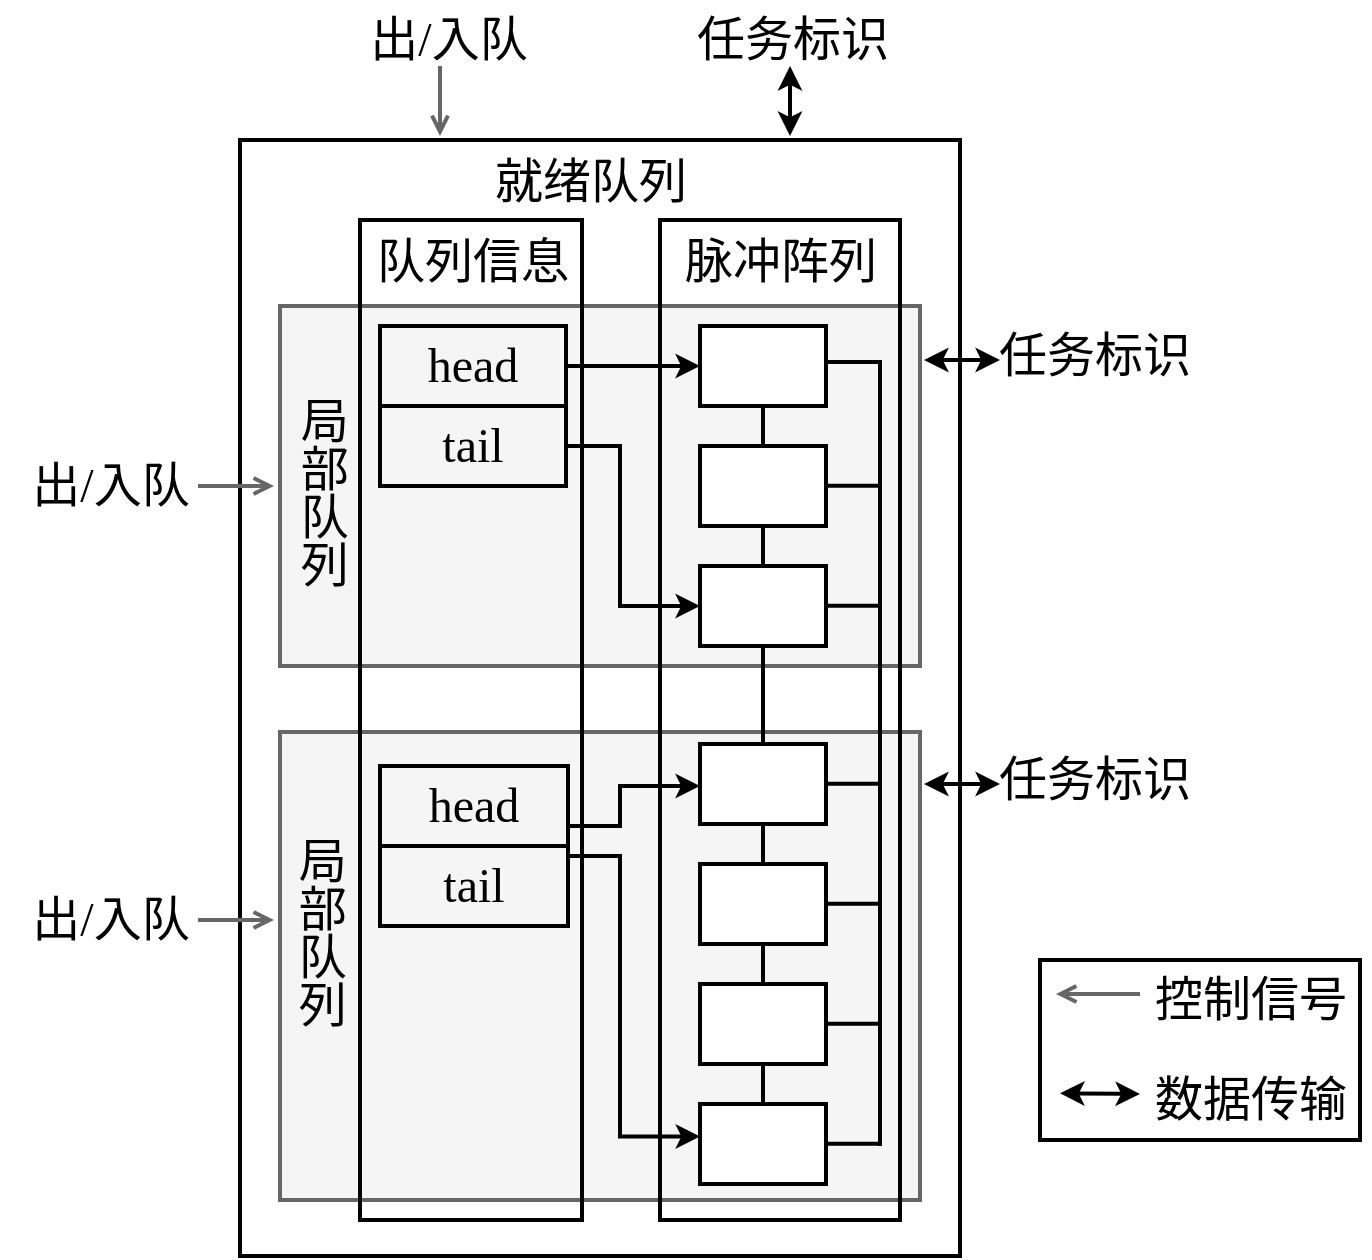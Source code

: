 <mxfile version="26.1.0">
  <diagram id="5MG8s60npa6kVr9Qz0Dt" name="第 1 页">
    <mxGraphModel dx="1593" dy="872" grid="1" gridSize="10" guides="1" tooltips="1" connect="1" arrows="1" fold="1" page="1" pageScale="1" pageWidth="827" pageHeight="1169" math="0" shadow="0">
      <root>
        <mxCell id="0" />
        <mxCell id="1" parent="0" />
        <mxCell id="2" value="" style="rounded=0;whiteSpace=wrap;html=1;strokeWidth=2;fillColor=none;" parent="1" vertex="1">
          <mxGeometry x="370" y="210" width="360" height="558" as="geometry" />
        </mxCell>
        <mxCell id="uk8u4W1BJ65KbCc3rXQ_-76" value="" style="rounded=0;whiteSpace=wrap;html=1;strokeWidth=2;fillColor=#f5f5f5;strokeColor=#666666;fontColor=#333333;" vertex="1" parent="1">
          <mxGeometry x="390" y="293" width="320" height="180" as="geometry" />
        </mxCell>
        <mxCell id="uk8u4W1BJ65KbCc3rXQ_-29" value="" style="rounded=0;whiteSpace=wrap;html=1;strokeWidth=2;fillColor=none;strokeColor=#000000;" vertex="1" parent="1">
          <mxGeometry x="440" y="303" width="93" height="80" as="geometry" />
        </mxCell>
        <mxCell id="uk8u4W1BJ65KbCc3rXQ_-77" value="" style="rounded=0;whiteSpace=wrap;html=1;strokeWidth=2;fillColor=#f5f5f5;strokeColor=#666666;fontColor=#333333;" vertex="1" parent="1">
          <mxGeometry x="390" y="506" width="320" height="234" as="geometry" />
        </mxCell>
        <mxCell id="uk8u4W1BJ65KbCc3rXQ_-81" value="" style="rounded=0;whiteSpace=wrap;html=1;strokeWidth=2;fillColor=none;" vertex="1" parent="1">
          <mxGeometry x="430" y="250" width="111" height="500" as="geometry" />
        </mxCell>
        <mxCell id="uk8u4W1BJ65KbCc3rXQ_-35" value="" style="group" vertex="1" connectable="0" parent="1">
          <mxGeometry x="440" y="523" width="94" height="80" as="geometry" />
        </mxCell>
        <mxCell id="uk8u4W1BJ65KbCc3rXQ_-36" value="&lt;font style=&quot;font-size: 24px;&quot; face=&quot;Times New Roman&quot;&gt;head&lt;/font&gt;" style="rounded=0;whiteSpace=wrap;html=1;strokeWidth=2;fillColor=none;strokeColor=#666666;dashed=1;container=0;" vertex="1" parent="uk8u4W1BJ65KbCc3rXQ_-35">
          <mxGeometry width="94" height="40" as="geometry" />
        </mxCell>
        <mxCell id="uk8u4W1BJ65KbCc3rXQ_-38" value="" style="rounded=0;whiteSpace=wrap;html=1;strokeWidth=2;fillColor=none;strokeColor=#000000;" vertex="1" parent="uk8u4W1BJ65KbCc3rXQ_-35">
          <mxGeometry width="94" height="80" as="geometry" />
        </mxCell>
        <mxCell id="uk8u4W1BJ65KbCc3rXQ_-37" value="&lt;font style=&quot;font-size: 24px;&quot; face=&quot;Times New Roman&quot;&gt;tail&lt;/font&gt;" style="rounded=0;whiteSpace=wrap;html=1;strokeWidth=2;fillColor=none;strokeColor=#000000;container=0;" vertex="1" parent="uk8u4W1BJ65KbCc3rXQ_-35">
          <mxGeometry y="40" width="94" height="40" as="geometry" />
        </mxCell>
        <mxCell id="uk8u4W1BJ65KbCc3rXQ_-40" value="" style="rounded=0;whiteSpace=wrap;html=1;strokeWidth=2;fillColor=none;" vertex="1" parent="1">
          <mxGeometry x="580" y="250" width="120" height="500" as="geometry" />
        </mxCell>
        <mxCell id="uk8u4W1BJ65KbCc3rXQ_-41" value="" style="rounded=0;whiteSpace=wrap;html=1;strokeWidth=2;" vertex="1" parent="1">
          <mxGeometry x="600" y="303" width="63" height="40" as="geometry" />
        </mxCell>
        <mxCell id="uk8u4W1BJ65KbCc3rXQ_-42" value="" style="rounded=0;whiteSpace=wrap;html=1;strokeWidth=2;" vertex="1" parent="1">
          <mxGeometry x="600" y="363" width="63" height="40" as="geometry" />
        </mxCell>
        <mxCell id="uk8u4W1BJ65KbCc3rXQ_-43" value="" style="rounded=0;whiteSpace=wrap;html=1;strokeWidth=2;" vertex="1" parent="1">
          <mxGeometry x="600" y="423" width="63" height="40" as="geometry" />
        </mxCell>
        <mxCell id="uk8u4W1BJ65KbCc3rXQ_-44" value="&lt;font style=&quot;font-size: 24px;&quot; face=&quot;宋体&quot;&gt;脉冲阵列&lt;/font&gt;" style="text;html=1;align=center;verticalAlign=middle;resizable=0;points=[];autosize=1;strokeColor=none;fillColor=none;" vertex="1" parent="1">
          <mxGeometry x="580" y="251" width="120" height="40" as="geometry" />
        </mxCell>
        <mxCell id="uk8u4W1BJ65KbCc3rXQ_-45" value="" style="rounded=0;whiteSpace=wrap;html=1;strokeWidth=2;" vertex="1" parent="1">
          <mxGeometry x="600" y="512" width="63" height="40" as="geometry" />
        </mxCell>
        <mxCell id="uk8u4W1BJ65KbCc3rXQ_-46" value="" style="rounded=0;whiteSpace=wrap;html=1;strokeWidth=2;" vertex="1" parent="1">
          <mxGeometry x="600" y="572" width="63" height="40" as="geometry" />
        </mxCell>
        <mxCell id="uk8u4W1BJ65KbCc3rXQ_-47" value="" style="rounded=0;whiteSpace=wrap;html=1;strokeWidth=2;" vertex="1" parent="1">
          <mxGeometry x="600" y="632" width="63" height="40" as="geometry" />
        </mxCell>
        <mxCell id="uk8u4W1BJ65KbCc3rXQ_-48" value="" style="rounded=0;whiteSpace=wrap;html=1;strokeWidth=2;" vertex="1" parent="1">
          <mxGeometry x="600" y="692" width="63" height="40" as="geometry" />
        </mxCell>
        <mxCell id="uk8u4W1BJ65KbCc3rXQ_-49" value="" style="endArrow=none;html=1;rounded=0;strokeWidth=2;" edge="1" parent="1">
          <mxGeometry width="50" height="50" relative="1" as="geometry">
            <mxPoint x="690" y="713" as="sourcePoint" />
            <mxPoint x="690" y="320" as="targetPoint" />
          </mxGeometry>
        </mxCell>
        <mxCell id="uk8u4W1BJ65KbCc3rXQ_-50" value="" style="endArrow=none;html=1;rounded=0;strokeWidth=2;entryX=0.5;entryY=1;entryDx=0;entryDy=0;exitX=0.5;exitY=0;exitDx=0;exitDy=0;" edge="1" parent="1" source="uk8u4W1BJ65KbCc3rXQ_-48" target="uk8u4W1BJ65KbCc3rXQ_-47">
          <mxGeometry width="50" height="50" relative="1" as="geometry">
            <mxPoint x="580" y="702" as="sourcePoint" />
            <mxPoint x="630" y="652" as="targetPoint" />
          </mxGeometry>
        </mxCell>
        <mxCell id="uk8u4W1BJ65KbCc3rXQ_-51" value="" style="endArrow=none;html=1;rounded=0;strokeWidth=2;entryX=0.5;entryY=1;entryDx=0;entryDy=0;exitX=0.5;exitY=0;exitDx=0;exitDy=0;" edge="1" parent="1" source="uk8u4W1BJ65KbCc3rXQ_-47" target="uk8u4W1BJ65KbCc3rXQ_-46">
          <mxGeometry width="50" height="50" relative="1" as="geometry">
            <mxPoint x="631.44" y="642" as="sourcePoint" />
            <mxPoint x="631.44" y="622" as="targetPoint" />
          </mxGeometry>
        </mxCell>
        <mxCell id="uk8u4W1BJ65KbCc3rXQ_-52" value="" style="endArrow=none;html=1;rounded=0;strokeWidth=2;entryX=0.5;entryY=1;entryDx=0;entryDy=0;exitX=0.5;exitY=0;exitDx=0;exitDy=0;" edge="1" parent="1" source="uk8u4W1BJ65KbCc3rXQ_-46" target="uk8u4W1BJ65KbCc3rXQ_-45">
          <mxGeometry width="50" height="50" relative="1" as="geometry">
            <mxPoint x="642" y="642" as="sourcePoint" />
            <mxPoint x="642" y="622" as="targetPoint" />
          </mxGeometry>
        </mxCell>
        <mxCell id="uk8u4W1BJ65KbCc3rXQ_-57" value="" style="endArrow=none;html=1;rounded=0;strokeWidth=2;entryX=0.5;entryY=1;entryDx=0;entryDy=0;exitX=0.5;exitY=0;exitDx=0;exitDy=0;" edge="1" parent="1" source="uk8u4W1BJ65KbCc3rXQ_-45" target="uk8u4W1BJ65KbCc3rXQ_-43">
          <mxGeometry width="50" height="50" relative="1" as="geometry">
            <mxPoint x="642" y="483" as="sourcePoint" />
            <mxPoint x="642" y="463" as="targetPoint" />
          </mxGeometry>
        </mxCell>
        <mxCell id="uk8u4W1BJ65KbCc3rXQ_-58" value="" style="endArrow=none;html=1;rounded=0;strokeWidth=2;entryX=0.5;entryY=1;entryDx=0;entryDy=0;exitX=0.5;exitY=0;exitDx=0;exitDy=0;" edge="1" parent="1" source="uk8u4W1BJ65KbCc3rXQ_-43" target="uk8u4W1BJ65KbCc3rXQ_-42">
          <mxGeometry width="50" height="50" relative="1" as="geometry">
            <mxPoint x="642" y="493" as="sourcePoint" />
            <mxPoint x="642" y="473" as="targetPoint" />
          </mxGeometry>
        </mxCell>
        <mxCell id="uk8u4W1BJ65KbCc3rXQ_-59" value="" style="endArrow=none;html=1;rounded=0;strokeWidth=2;entryX=0.5;entryY=1;entryDx=0;entryDy=0;exitX=0.5;exitY=0;exitDx=0;exitDy=0;" edge="1" parent="1" source="uk8u4W1BJ65KbCc3rXQ_-42" target="uk8u4W1BJ65KbCc3rXQ_-41">
          <mxGeometry width="50" height="50" relative="1" as="geometry">
            <mxPoint x="642" y="373" as="sourcePoint" />
            <mxPoint x="642" y="353" as="targetPoint" />
          </mxGeometry>
        </mxCell>
        <mxCell id="uk8u4W1BJ65KbCc3rXQ_-60" value="" style="endArrow=none;html=1;rounded=0;strokeWidth=2;exitX=1;exitY=0.5;exitDx=0;exitDy=0;" edge="1" parent="1">
          <mxGeometry width="50" height="50" relative="1" as="geometry">
            <mxPoint x="663" y="321" as="sourcePoint" />
            <mxPoint x="690" y="321" as="targetPoint" />
          </mxGeometry>
        </mxCell>
        <mxCell id="uk8u4W1BJ65KbCc3rXQ_-61" value="" style="endArrow=none;html=1;rounded=0;strokeWidth=2;exitX=1;exitY=0.5;exitDx=0;exitDy=0;" edge="1" parent="1">
          <mxGeometry width="50" height="50" relative="1" as="geometry">
            <mxPoint x="663" y="382.93" as="sourcePoint" />
            <mxPoint x="690" y="382.93" as="targetPoint" />
          </mxGeometry>
        </mxCell>
        <mxCell id="uk8u4W1BJ65KbCc3rXQ_-62" value="" style="endArrow=none;html=1;rounded=0;strokeWidth=2;exitX=1;exitY=0.5;exitDx=0;exitDy=0;" edge="1" parent="1">
          <mxGeometry width="50" height="50" relative="1" as="geometry">
            <mxPoint x="663" y="442.93" as="sourcePoint" />
            <mxPoint x="690" y="442.93" as="targetPoint" />
          </mxGeometry>
        </mxCell>
        <mxCell id="uk8u4W1BJ65KbCc3rXQ_-63" value="" style="endArrow=none;html=1;rounded=0;strokeWidth=2;exitX=1;exitY=0.5;exitDx=0;exitDy=0;" edge="1" parent="1">
          <mxGeometry width="50" height="50" relative="1" as="geometry">
            <mxPoint x="663" y="531.93" as="sourcePoint" />
            <mxPoint x="690" y="531.93" as="targetPoint" />
          </mxGeometry>
        </mxCell>
        <mxCell id="uk8u4W1BJ65KbCc3rXQ_-64" value="" style="endArrow=none;html=1;rounded=0;strokeWidth=2;exitX=1;exitY=0.5;exitDx=0;exitDy=0;" edge="1" parent="1">
          <mxGeometry width="50" height="50" relative="1" as="geometry">
            <mxPoint x="663" y="591.93" as="sourcePoint" />
            <mxPoint x="690" y="591.93" as="targetPoint" />
          </mxGeometry>
        </mxCell>
        <mxCell id="uk8u4W1BJ65KbCc3rXQ_-65" value="" style="endArrow=none;html=1;rounded=0;strokeWidth=2;exitX=1;exitY=0.5;exitDx=0;exitDy=0;" edge="1" parent="1">
          <mxGeometry width="50" height="50" relative="1" as="geometry">
            <mxPoint x="663" y="651.93" as="sourcePoint" />
            <mxPoint x="690" y="651.93" as="targetPoint" />
          </mxGeometry>
        </mxCell>
        <mxCell id="uk8u4W1BJ65KbCc3rXQ_-66" value="" style="endArrow=none;html=1;rounded=0;strokeWidth=2;exitX=1;exitY=0.5;exitDx=0;exitDy=0;" edge="1" parent="1">
          <mxGeometry width="50" height="50" relative="1" as="geometry">
            <mxPoint x="663" y="711.93" as="sourcePoint" />
            <mxPoint x="690" y="711.93" as="targetPoint" />
          </mxGeometry>
        </mxCell>
        <mxCell id="uk8u4W1BJ65KbCc3rXQ_-67" value="" style="endArrow=classic;html=1;rounded=0;strokeWidth=2;entryX=0;entryY=0.5;entryDx=0;entryDy=0;edgeStyle=orthogonalEdgeStyle;exitX=1;exitY=0.25;exitDx=0;exitDy=0;" edge="1" parent="1" source="uk8u4W1BJ65KbCc3rXQ_-29" target="uk8u4W1BJ65KbCc3rXQ_-41">
          <mxGeometry width="50" height="50" relative="1" as="geometry">
            <mxPoint x="390" y="323" as="sourcePoint" />
            <mxPoint x="440" y="263" as="targetPoint" />
            <Array as="points" />
          </mxGeometry>
        </mxCell>
        <mxCell id="uk8u4W1BJ65KbCc3rXQ_-69" value="" style="endArrow=classic;html=1;rounded=0;strokeWidth=2;entryX=0;entryY=0.5;entryDx=0;entryDy=0;edgeStyle=orthogonalEdgeStyle;exitX=1;exitY=0.75;exitDx=0;exitDy=0;" edge="1" parent="1" source="uk8u4W1BJ65KbCc3rXQ_-29" target="uk8u4W1BJ65KbCc3rXQ_-43">
          <mxGeometry width="50" height="50" relative="1" as="geometry">
            <mxPoint x="400" y="333" as="sourcePoint" />
            <mxPoint x="610" y="333" as="targetPoint" />
            <Array as="points">
              <mxPoint x="560" y="363" />
              <mxPoint x="560" y="443" />
            </Array>
          </mxGeometry>
        </mxCell>
        <mxCell id="uk8u4W1BJ65KbCc3rXQ_-70" value="" style="endArrow=classic;html=1;rounded=0;strokeWidth=2;edgeStyle=orthogonalEdgeStyle;exitX=1;exitY=0.25;exitDx=0;exitDy=0;" edge="1" parent="1">
          <mxGeometry width="50" height="50" relative="1" as="geometry">
            <mxPoint x="534" y="553" as="sourcePoint" />
            <mxPoint x="600" y="533" as="targetPoint" />
            <Array as="points">
              <mxPoint x="560" y="553" />
              <mxPoint x="560" y="533" />
              <mxPoint x="600" y="533" />
            </Array>
          </mxGeometry>
        </mxCell>
        <mxCell id="uk8u4W1BJ65KbCc3rXQ_-71" value="" style="endArrow=classic;html=1;rounded=0;strokeWidth=2;entryX=0.001;entryY=0.406;entryDx=0;entryDy=0;edgeStyle=orthogonalEdgeStyle;entryPerimeter=0;" edge="1" parent="1" target="uk8u4W1BJ65KbCc3rXQ_-48">
          <mxGeometry width="50" height="50" relative="1" as="geometry">
            <mxPoint x="534" y="568" as="sourcePoint" />
            <mxPoint x="610" y="538" as="targetPoint" />
            <Array as="points">
              <mxPoint x="560" y="568" />
              <mxPoint x="560" y="708" />
            </Array>
          </mxGeometry>
        </mxCell>
        <mxCell id="uk8u4W1BJ65KbCc3rXQ_-72" value="" style="endArrow=classic;startArrow=classic;html=1;rounded=0;strokeWidth=2;exitX=1.006;exitY=0.17;exitDx=0;exitDy=0;exitPerimeter=0;" edge="1" parent="1">
          <mxGeometry width="50" height="50" relative="1" as="geometry">
            <mxPoint x="712" y="320" as="sourcePoint" />
            <mxPoint x="750" y="320" as="targetPoint" />
          </mxGeometry>
        </mxCell>
        <mxCell id="uk8u4W1BJ65KbCc3rXQ_-73" value="&lt;font style=&quot;font-size: 24px;&quot; face=&quot;宋体&quot;&gt;任务标识&lt;/font&gt;" style="text;html=1;align=center;verticalAlign=middle;resizable=0;points=[];autosize=1;strokeColor=none;fillColor=none;" vertex="1" parent="1">
          <mxGeometry x="737" y="298" width="120" height="40" as="geometry" />
        </mxCell>
        <mxCell id="uk8u4W1BJ65KbCc3rXQ_-17" value="&lt;font style=&quot;font-size: 24px;&quot; face=&quot;Times New Roman&quot;&gt;head&lt;/font&gt;" style="rounded=0;whiteSpace=wrap;html=1;strokeWidth=2;fillColor=none;strokeColor=#000000;container=0;" vertex="1" parent="1">
          <mxGeometry x="440" y="303" width="93" height="40" as="geometry" />
        </mxCell>
        <mxCell id="uk8u4W1BJ65KbCc3rXQ_-18" value="&lt;font style=&quot;font-size: 24px;&quot; face=&quot;Times New Roman&quot;&gt;tail&lt;/font&gt;" style="rounded=0;whiteSpace=wrap;html=1;strokeWidth=2;fillColor=none;strokeColor=#000000;container=0;" vertex="1" parent="1">
          <mxGeometry x="440" y="343" width="93" height="40" as="geometry" />
        </mxCell>
        <mxCell id="uk8u4W1BJ65KbCc3rXQ_-78" value="&lt;font style=&quot;font-size: 24px;&quot; face=&quot;宋体&quot;&gt;局部队列&lt;/font&gt;" style="text;html=1;align=center;verticalAlign=middle;resizable=0;points=[];autosize=1;strokeColor=none;fillColor=none;textDirection=vertical-lr;" vertex="1" parent="1">
          <mxGeometry x="349" y="383" width="120" height="40" as="geometry" />
        </mxCell>
        <mxCell id="uk8u4W1BJ65KbCc3rXQ_-80" value="&lt;font face=&quot;宋体&quot;&gt;&lt;span style=&quot;font-size: 24px;&quot;&gt;就绪队列&lt;/span&gt;&lt;/font&gt;" style="text;html=1;align=center;verticalAlign=middle;resizable=0;points=[];autosize=1;strokeColor=none;fillColor=none;" vertex="1" parent="1">
          <mxGeometry x="485" y="211" width="120" height="40" as="geometry" />
        </mxCell>
        <mxCell id="uk8u4W1BJ65KbCc3rXQ_-83" value="&lt;font style=&quot;font-size: 24px;&quot; face=&quot;宋体&quot;&gt;局部队列&lt;/font&gt;" style="text;html=1;align=center;verticalAlign=middle;resizable=0;points=[];autosize=1;strokeColor=none;fillColor=none;textDirection=vertical-lr;" vertex="1" parent="1">
          <mxGeometry x="348" y="603" width="120" height="40" as="geometry" />
        </mxCell>
        <mxCell id="uk8u4W1BJ65KbCc3rXQ_-94" value="" style="endArrow=open;html=1;rounded=0;strokeWidth=2;endFill=0;strokeColor=#666666;entryX=-0.006;entryY=0.368;entryDx=0;entryDy=0;entryPerimeter=0;" edge="1" parent="1">
          <mxGeometry width="50" height="50" relative="1" as="geometry">
            <mxPoint x="349" y="600" as="sourcePoint" />
            <mxPoint x="387" y="600" as="targetPoint" />
          </mxGeometry>
        </mxCell>
        <mxCell id="uk8u4W1BJ65KbCc3rXQ_-96" value="&lt;font style=&quot;font-size: 24px;&quot; face=&quot;宋体&quot;&gt;出/入队&lt;/font&gt;" style="text;html=1;align=center;verticalAlign=middle;resizable=0;points=[];autosize=1;strokeColor=none;fillColor=none;" vertex="1" parent="1">
          <mxGeometry x="250" y="580" width="110" height="40" as="geometry" />
        </mxCell>
        <mxCell id="uk8u4W1BJ65KbCc3rXQ_-97" value="&lt;font style=&quot;font-size: 24px;&quot; face=&quot;宋体&quot;&gt;出/入队&lt;/font&gt;" style="text;html=1;align=center;verticalAlign=middle;resizable=0;points=[];autosize=1;strokeColor=none;fillColor=none;" vertex="1" parent="1">
          <mxGeometry x="419" y="140" width="110" height="40" as="geometry" />
        </mxCell>
        <mxCell id="uk8u4W1BJ65KbCc3rXQ_-98" value="&lt;font style=&quot;font-size: 24px;&quot; face=&quot;宋体&quot;&gt;任务标识&lt;/font&gt;" style="text;html=1;align=center;verticalAlign=middle;resizable=0;points=[];autosize=1;strokeColor=none;fillColor=none;" vertex="1" parent="1">
          <mxGeometry x="586" y="140" width="120" height="40" as="geometry" />
        </mxCell>
        <mxCell id="uk8u4W1BJ65KbCc3rXQ_-99" value="" style="endArrow=classic;startArrow=classic;html=1;rounded=0;strokeWidth=2;entryX=0.75;entryY=0;entryDx=0;entryDy=0;" edge="1" parent="1">
          <mxGeometry width="50" height="50" relative="1" as="geometry">
            <mxPoint x="645" y="173" as="sourcePoint" />
            <mxPoint x="645" y="208" as="targetPoint" />
          </mxGeometry>
        </mxCell>
        <mxCell id="uk8u4W1BJ65KbCc3rXQ_-100" value="" style="endArrow=open;html=1;rounded=0;strokeWidth=2;endFill=0;strokeColor=#666666;entryX=0.368;entryY=-0.003;entryDx=0;entryDy=0;entryPerimeter=0;" edge="1" parent="1">
          <mxGeometry width="50" height="50" relative="1" as="geometry">
            <mxPoint x="470" y="173" as="sourcePoint" />
            <mxPoint x="470" y="208" as="targetPoint" />
          </mxGeometry>
        </mxCell>
        <mxCell id="uk8u4W1BJ65KbCc3rXQ_-109" value="&lt;font style=&quot;font-size: 24px;&quot; face=&quot;宋体&quot;&gt;队列信息&lt;/font&gt;" style="text;html=1;align=center;verticalAlign=middle;resizable=0;points=[];autosize=1;strokeColor=none;fillColor=none;" vertex="1" parent="1">
          <mxGeometry x="425.5" y="251" width="120" height="40" as="geometry" />
        </mxCell>
        <mxCell id="uk8u4W1BJ65KbCc3rXQ_-112" value="" style="endArrow=open;html=1;rounded=0;strokeWidth=2;endFill=0;strokeColor=#666666;entryX=-0.006;entryY=0.368;entryDx=0;entryDy=0;entryPerimeter=0;" edge="1" parent="1">
          <mxGeometry width="50" height="50" relative="1" as="geometry">
            <mxPoint x="349" y="383" as="sourcePoint" />
            <mxPoint x="387" y="383" as="targetPoint" />
          </mxGeometry>
        </mxCell>
        <mxCell id="uk8u4W1BJ65KbCc3rXQ_-113" value="&lt;font style=&quot;font-size: 24px;&quot; face=&quot;宋体&quot;&gt;出/入队&lt;/font&gt;" style="text;html=1;align=center;verticalAlign=middle;resizable=0;points=[];autosize=1;strokeColor=none;fillColor=none;" vertex="1" parent="1">
          <mxGeometry x="250" y="363" width="110" height="40" as="geometry" />
        </mxCell>
        <mxCell id="uk8u4W1BJ65KbCc3rXQ_-114" value="" style="endArrow=classic;startArrow=classic;html=1;rounded=0;strokeWidth=2;exitX=1.006;exitY=0.17;exitDx=0;exitDy=0;exitPerimeter=0;" edge="1" parent="1">
          <mxGeometry width="50" height="50" relative="1" as="geometry">
            <mxPoint x="712" y="532" as="sourcePoint" />
            <mxPoint x="750" y="532" as="targetPoint" />
          </mxGeometry>
        </mxCell>
        <mxCell id="uk8u4W1BJ65KbCc3rXQ_-115" value="&lt;font style=&quot;font-size: 24px;&quot; face=&quot;宋体&quot;&gt;任务标识&lt;/font&gt;" style="text;html=1;align=center;verticalAlign=middle;resizable=0;points=[];autosize=1;strokeColor=none;fillColor=none;" vertex="1" parent="1">
          <mxGeometry x="737" y="510" width="120" height="40" as="geometry" />
        </mxCell>
        <mxCell id="uk8u4W1BJ65KbCc3rXQ_-117" value="" style="group" vertex="1" connectable="0" parent="1">
          <mxGeometry x="770" y="620" width="165" height="90" as="geometry" />
        </mxCell>
        <mxCell id="uk8u4W1BJ65KbCc3rXQ_-107" value="" style="rounded=0;whiteSpace=wrap;html=1;fillColor=none;strokeWidth=2;container=0;" vertex="1" parent="uk8u4W1BJ65KbCc3rXQ_-117">
          <mxGeometry width="160" height="90" as="geometry" />
        </mxCell>
        <mxCell id="uk8u4W1BJ65KbCc3rXQ_-101" value="" style="endArrow=open;html=1;rounded=0;strokeWidth=2;endFill=0;strokeColor=#666666;entryX=-0.006;entryY=0.368;entryDx=0;entryDy=0;entryPerimeter=0;" edge="1" parent="uk8u4W1BJ65KbCc3rXQ_-117">
          <mxGeometry width="50" height="50" relative="1" as="geometry">
            <mxPoint x="50" y="17" as="sourcePoint" />
            <mxPoint x="8" y="17" as="targetPoint" />
          </mxGeometry>
        </mxCell>
        <mxCell id="uk8u4W1BJ65KbCc3rXQ_-102" value="" style="endArrow=classic;startArrow=classic;html=1;rounded=0;strokeWidth=2;exitX=1.006;exitY=0.17;exitDx=0;exitDy=0;exitPerimeter=0;" edge="1" parent="uk8u4W1BJ65KbCc3rXQ_-117">
          <mxGeometry width="50" height="50" relative="1" as="geometry">
            <mxPoint x="10" y="66.68" as="sourcePoint" />
            <mxPoint x="50" y="67" as="targetPoint" />
          </mxGeometry>
        </mxCell>
        <mxCell id="uk8u4W1BJ65KbCc3rXQ_-103" value="&lt;font style=&quot;font-size: 24px;&quot; face=&quot;宋体&quot;&gt;控制信号&lt;/font&gt;" style="text;html=1;align=center;verticalAlign=middle;resizable=0;points=[];autosize=1;strokeColor=none;fillColor=none;container=0;" vertex="1" parent="uk8u4W1BJ65KbCc3rXQ_-117">
          <mxGeometry x="45" width="120" height="40" as="geometry" />
        </mxCell>
        <mxCell id="uk8u4W1BJ65KbCc3rXQ_-104" value="&lt;font style=&quot;font-size: 24px;&quot; face=&quot;宋体&quot;&gt;数据传输&lt;/font&gt;" style="text;html=1;align=center;verticalAlign=middle;resizable=0;points=[];autosize=1;strokeColor=none;fillColor=none;container=0;" vertex="1" parent="uk8u4W1BJ65KbCc3rXQ_-117">
          <mxGeometry x="45" y="50" width="120" height="40" as="geometry" />
        </mxCell>
      </root>
    </mxGraphModel>
  </diagram>
</mxfile>
